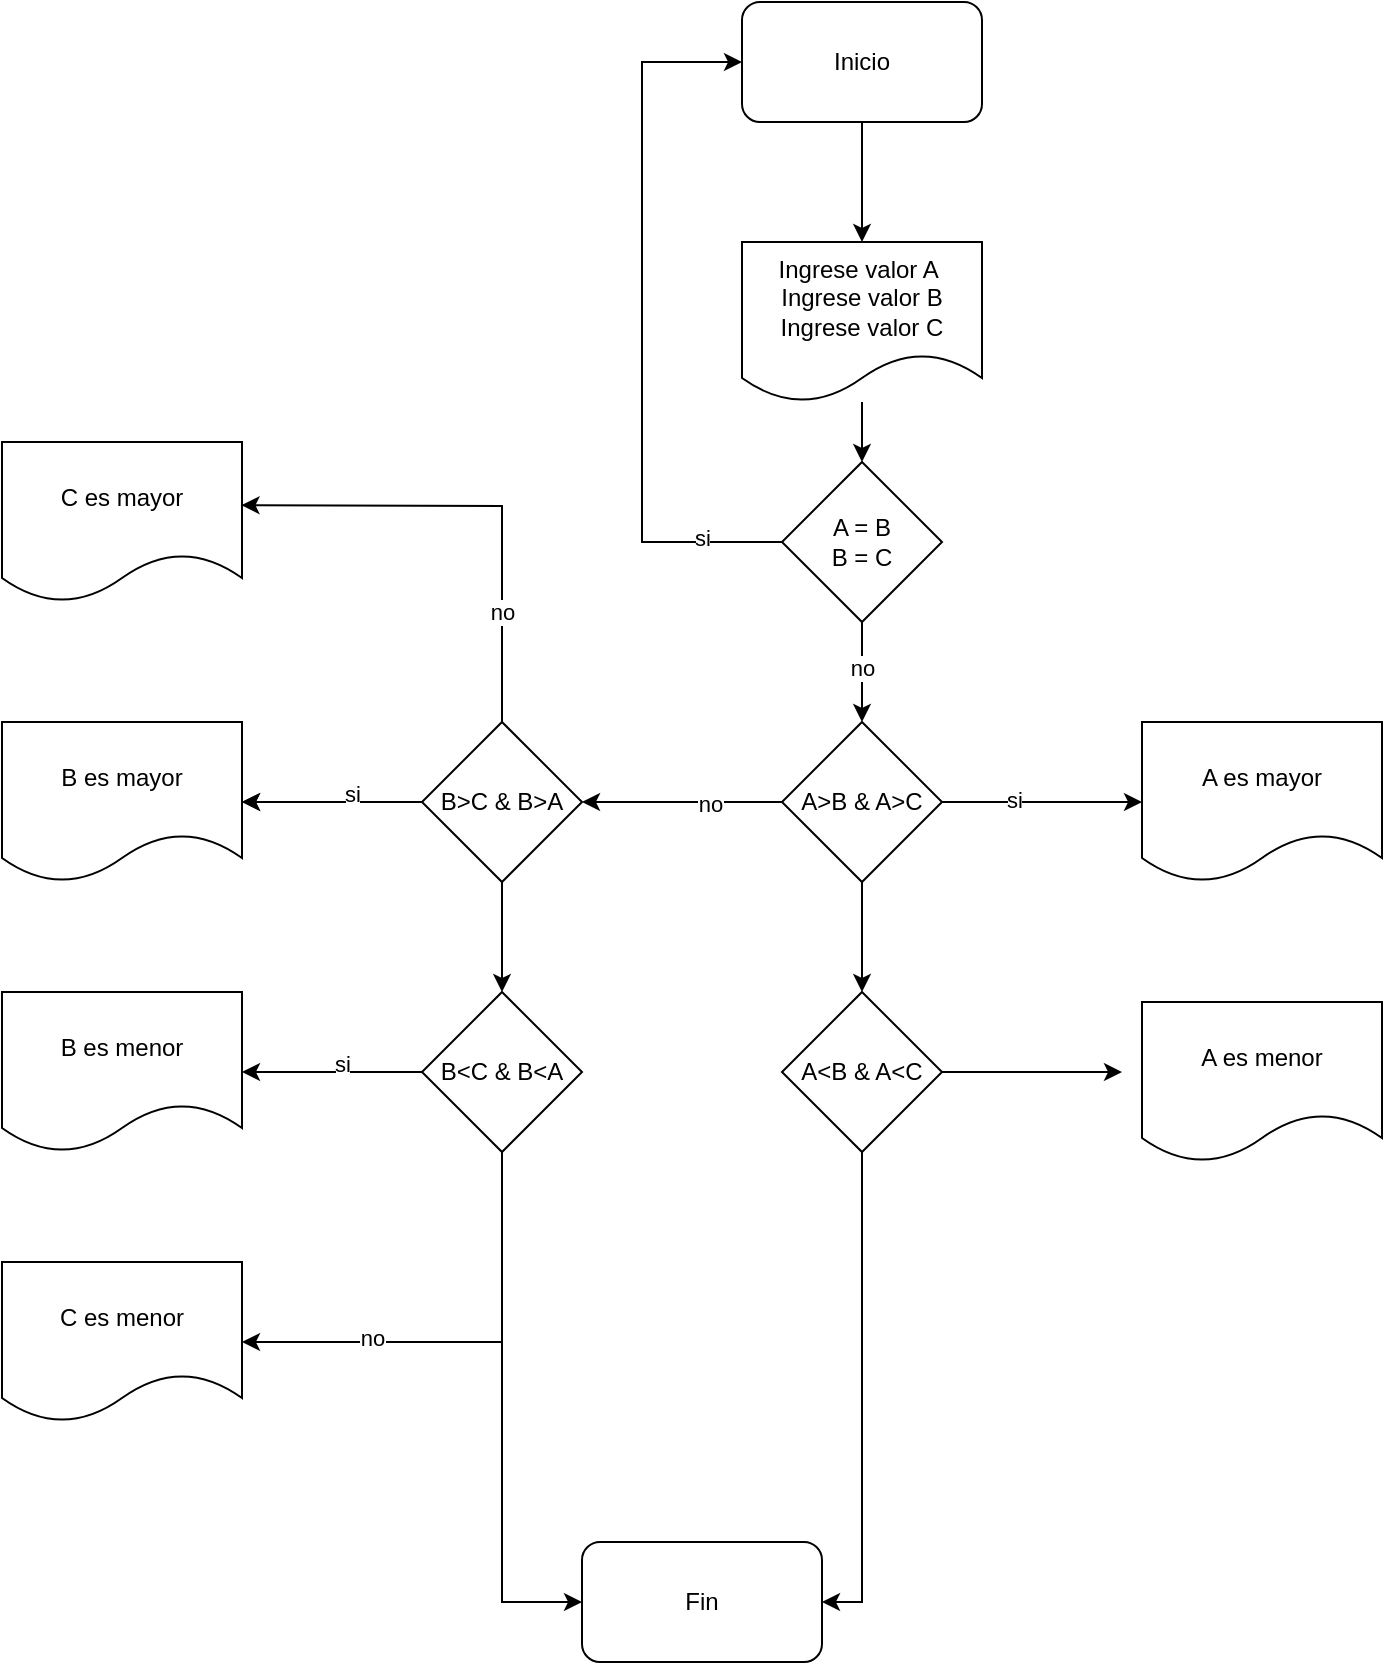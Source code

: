 <mxfile version="24.4.13" type="device">
  <diagram name="Página-1" id="E98lCQYxj7oxe0HKoG6b">
    <mxGraphModel dx="2680" dy="802" grid="1" gridSize="10" guides="1" tooltips="1" connect="1" arrows="1" fold="1" page="1" pageScale="1" pageWidth="827" pageHeight="1169" math="0" shadow="0">
      <root>
        <mxCell id="0" />
        <mxCell id="1" parent="0" />
        <mxCell id="Xc_M2AaOlMVjoZl0VrPC-4" style="edgeStyle=orthogonalEdgeStyle;rounded=0;orthogonalLoop=1;jettySize=auto;html=1;entryX=0.5;entryY=0;entryDx=0;entryDy=0;" edge="1" parent="1" source="Xc_M2AaOlMVjoZl0VrPC-2">
          <mxGeometry relative="1" as="geometry">
            <mxPoint x="110" y="170" as="targetPoint" />
          </mxGeometry>
        </mxCell>
        <mxCell id="Xc_M2AaOlMVjoZl0VrPC-2" value="Inicio" style="rounded=1;whiteSpace=wrap;html=1;" vertex="1" parent="1">
          <mxGeometry x="50" y="50" width="120" height="60" as="geometry" />
        </mxCell>
        <mxCell id="Xc_M2AaOlMVjoZl0VrPC-7" value="" style="edgeStyle=orthogonalEdgeStyle;rounded=0;orthogonalLoop=1;jettySize=auto;html=1;" edge="1" parent="1" source="Xc_M2AaOlMVjoZl0VrPC-5">
          <mxGeometry relative="1" as="geometry">
            <mxPoint x="110" y="280" as="targetPoint" />
          </mxGeometry>
        </mxCell>
        <mxCell id="Xc_M2AaOlMVjoZl0VrPC-5" value="Ingrese valor A&amp;nbsp;&lt;div&gt;Ingrese valor B&lt;/div&gt;&lt;div&gt;Ingrese valor C&lt;/div&gt;" style="shape=document;whiteSpace=wrap;html=1;boundedLbl=1;" vertex="1" parent="1">
          <mxGeometry x="50" y="170" width="120" height="80" as="geometry" />
        </mxCell>
        <mxCell id="Xc_M2AaOlMVjoZl0VrPC-32" style="edgeStyle=orthogonalEdgeStyle;rounded=0;orthogonalLoop=1;jettySize=auto;html=1;" edge="1" parent="1" source="Xc_M2AaOlMVjoZl0VrPC-9" target="Xc_M2AaOlMVjoZl0VrPC-13">
          <mxGeometry relative="1" as="geometry" />
        </mxCell>
        <mxCell id="Xc_M2AaOlMVjoZl0VrPC-33" value="no" style="edgeLabel;html=1;align=center;verticalAlign=middle;resizable=0;points=[];" vertex="1" connectable="0" parent="Xc_M2AaOlMVjoZl0VrPC-32">
          <mxGeometry x="-0.08" relative="1" as="geometry">
            <mxPoint as="offset" />
          </mxGeometry>
        </mxCell>
        <mxCell id="Xc_M2AaOlMVjoZl0VrPC-9" value="A = B&lt;br&gt;B = C" style="rhombus;whiteSpace=wrap;html=1;" vertex="1" parent="1">
          <mxGeometry x="70" y="280" width="80" height="80" as="geometry" />
        </mxCell>
        <mxCell id="Xc_M2AaOlMVjoZl0VrPC-16" style="edgeStyle=orthogonalEdgeStyle;rounded=0;orthogonalLoop=1;jettySize=auto;html=1;entryX=0;entryY=0.5;entryDx=0;entryDy=0;" edge="1" parent="1" source="Xc_M2AaOlMVjoZl0VrPC-13" target="Xc_M2AaOlMVjoZl0VrPC-15">
          <mxGeometry relative="1" as="geometry" />
        </mxCell>
        <mxCell id="Xc_M2AaOlMVjoZl0VrPC-17" value="si" style="edgeLabel;html=1;align=center;verticalAlign=middle;resizable=0;points=[];" vertex="1" connectable="0" parent="Xc_M2AaOlMVjoZl0VrPC-16">
          <mxGeometry x="-0.28" y="1" relative="1" as="geometry">
            <mxPoint as="offset" />
          </mxGeometry>
        </mxCell>
        <mxCell id="Xc_M2AaOlMVjoZl0VrPC-19" style="edgeStyle=orthogonalEdgeStyle;rounded=0;orthogonalLoop=1;jettySize=auto;html=1;entryX=1;entryY=0.5;entryDx=0;entryDy=0;" edge="1" parent="1" source="Xc_M2AaOlMVjoZl0VrPC-13" target="Xc_M2AaOlMVjoZl0VrPC-18">
          <mxGeometry relative="1" as="geometry" />
        </mxCell>
        <mxCell id="Xc_M2AaOlMVjoZl0VrPC-20" value="no" style="edgeLabel;html=1;align=center;verticalAlign=middle;resizable=0;points=[];" vertex="1" connectable="0" parent="Xc_M2AaOlMVjoZl0VrPC-19">
          <mxGeometry x="-0.28" y="1" relative="1" as="geometry">
            <mxPoint as="offset" />
          </mxGeometry>
        </mxCell>
        <mxCell id="Xc_M2AaOlMVjoZl0VrPC-35" style="edgeStyle=orthogonalEdgeStyle;rounded=0;orthogonalLoop=1;jettySize=auto;html=1;entryX=0.5;entryY=0;entryDx=0;entryDy=0;" edge="1" parent="1" source="Xc_M2AaOlMVjoZl0VrPC-13" target="Xc_M2AaOlMVjoZl0VrPC-34">
          <mxGeometry relative="1" as="geometry" />
        </mxCell>
        <mxCell id="Xc_M2AaOlMVjoZl0VrPC-13" value="A&amp;gt;B &amp;amp; A&amp;gt;C" style="rhombus;whiteSpace=wrap;html=1;" vertex="1" parent="1">
          <mxGeometry x="70" y="410" width="80" height="80" as="geometry" />
        </mxCell>
        <mxCell id="Xc_M2AaOlMVjoZl0VrPC-15" value="A es mayor" style="shape=document;whiteSpace=wrap;html=1;boundedLbl=1;" vertex="1" parent="1">
          <mxGeometry x="250" y="410" width="120" height="80" as="geometry" />
        </mxCell>
        <mxCell id="Xc_M2AaOlMVjoZl0VrPC-22" style="edgeStyle=orthogonalEdgeStyle;rounded=0;orthogonalLoop=1;jettySize=auto;html=1;entryX=1;entryY=0.5;entryDx=0;entryDy=0;" edge="1" parent="1" source="Xc_M2AaOlMVjoZl0VrPC-18" target="Xc_M2AaOlMVjoZl0VrPC-21">
          <mxGeometry relative="1" as="geometry" />
        </mxCell>
        <mxCell id="Xc_M2AaOlMVjoZl0VrPC-40" style="edgeStyle=orthogonalEdgeStyle;rounded=0;orthogonalLoop=1;jettySize=auto;html=1;" edge="1" parent="1" source="Xc_M2AaOlMVjoZl0VrPC-18" target="Xc_M2AaOlMVjoZl0VrPC-39">
          <mxGeometry relative="1" as="geometry" />
        </mxCell>
        <mxCell id="Xc_M2AaOlMVjoZl0VrPC-50" value="" style="edgeStyle=orthogonalEdgeStyle;rounded=0;orthogonalLoop=1;jettySize=auto;html=1;" edge="1" parent="1" source="Xc_M2AaOlMVjoZl0VrPC-18" target="Xc_M2AaOlMVjoZl0VrPC-21">
          <mxGeometry relative="1" as="geometry" />
        </mxCell>
        <mxCell id="Xc_M2AaOlMVjoZl0VrPC-51" value="si" style="edgeLabel;html=1;align=center;verticalAlign=middle;resizable=0;points=[];" vertex="1" connectable="0" parent="Xc_M2AaOlMVjoZl0VrPC-50">
          <mxGeometry x="-0.222" y="-4" relative="1" as="geometry">
            <mxPoint as="offset" />
          </mxGeometry>
        </mxCell>
        <mxCell id="Xc_M2AaOlMVjoZl0VrPC-18" value="B&amp;gt;C &amp;amp; B&amp;gt;A" style="rhombus;whiteSpace=wrap;html=1;" vertex="1" parent="1">
          <mxGeometry x="-110" y="410" width="80" height="80" as="geometry" />
        </mxCell>
        <mxCell id="Xc_M2AaOlMVjoZl0VrPC-21" value="B es mayor" style="shape=document;whiteSpace=wrap;html=1;boundedLbl=1;" vertex="1" parent="1">
          <mxGeometry x="-320" y="410" width="120" height="80" as="geometry" />
        </mxCell>
        <mxCell id="Xc_M2AaOlMVjoZl0VrPC-23" value="C es mayor" style="shape=document;whiteSpace=wrap;html=1;boundedLbl=1;" vertex="1" parent="1">
          <mxGeometry x="-320" y="270" width="120" height="80" as="geometry" />
        </mxCell>
        <mxCell id="Xc_M2AaOlMVjoZl0VrPC-27" value="" style="endArrow=classic;html=1;rounded=0;exitX=0;exitY=0.5;exitDx=0;exitDy=0;entryX=0;entryY=0.5;entryDx=0;entryDy=0;" edge="1" parent="1" source="Xc_M2AaOlMVjoZl0VrPC-9" target="Xc_M2AaOlMVjoZl0VrPC-2">
          <mxGeometry width="50" height="50" relative="1" as="geometry">
            <mxPoint x="110" y="280" as="sourcePoint" />
            <mxPoint x="160" y="230" as="targetPoint" />
            <Array as="points">
              <mxPoint y="320" />
              <mxPoint y="80" />
            </Array>
          </mxGeometry>
        </mxCell>
        <mxCell id="Xc_M2AaOlMVjoZl0VrPC-28" value="si" style="edgeLabel;html=1;align=center;verticalAlign=middle;resizable=0;points=[];" vertex="1" connectable="0" parent="Xc_M2AaOlMVjoZl0VrPC-27">
          <mxGeometry x="-0.778" y="-2" relative="1" as="geometry">
            <mxPoint as="offset" />
          </mxGeometry>
        </mxCell>
        <mxCell id="Xc_M2AaOlMVjoZl0VrPC-38" style="edgeStyle=orthogonalEdgeStyle;rounded=0;orthogonalLoop=1;jettySize=auto;html=1;" edge="1" parent="1" source="Xc_M2AaOlMVjoZl0VrPC-34">
          <mxGeometry relative="1" as="geometry">
            <mxPoint x="240" y="585" as="targetPoint" />
          </mxGeometry>
        </mxCell>
        <mxCell id="Xc_M2AaOlMVjoZl0VrPC-48" style="edgeStyle=orthogonalEdgeStyle;rounded=0;orthogonalLoop=1;jettySize=auto;html=1;entryX=1;entryY=0.5;entryDx=0;entryDy=0;" edge="1" parent="1" source="Xc_M2AaOlMVjoZl0VrPC-34" target="Xc_M2AaOlMVjoZl0VrPC-47">
          <mxGeometry relative="1" as="geometry" />
        </mxCell>
        <mxCell id="Xc_M2AaOlMVjoZl0VrPC-34" value="A&amp;lt;B &amp;amp; A&amp;lt;C" style="rhombus;whiteSpace=wrap;html=1;" vertex="1" parent="1">
          <mxGeometry x="70" y="545" width="80" height="80" as="geometry" />
        </mxCell>
        <mxCell id="Xc_M2AaOlMVjoZl0VrPC-36" value="A es menor" style="shape=document;whiteSpace=wrap;html=1;boundedLbl=1;" vertex="1" parent="1">
          <mxGeometry x="250" y="550" width="120" height="80" as="geometry" />
        </mxCell>
        <mxCell id="Xc_M2AaOlMVjoZl0VrPC-42" style="edgeStyle=orthogonalEdgeStyle;rounded=0;orthogonalLoop=1;jettySize=auto;html=1;entryX=1;entryY=0.5;entryDx=0;entryDy=0;" edge="1" parent="1" source="Xc_M2AaOlMVjoZl0VrPC-39" target="Xc_M2AaOlMVjoZl0VrPC-41">
          <mxGeometry relative="1" as="geometry" />
        </mxCell>
        <mxCell id="Xc_M2AaOlMVjoZl0VrPC-53" value="si" style="edgeLabel;html=1;align=center;verticalAlign=middle;resizable=0;points=[];" vertex="1" connectable="0" parent="Xc_M2AaOlMVjoZl0VrPC-42">
          <mxGeometry x="-0.111" y="-4" relative="1" as="geometry">
            <mxPoint as="offset" />
          </mxGeometry>
        </mxCell>
        <mxCell id="Xc_M2AaOlMVjoZl0VrPC-46" style="edgeStyle=orthogonalEdgeStyle;rounded=0;orthogonalLoop=1;jettySize=auto;html=1;entryX=1;entryY=0.5;entryDx=0;entryDy=0;" edge="1" parent="1" source="Xc_M2AaOlMVjoZl0VrPC-39" target="Xc_M2AaOlMVjoZl0VrPC-45">
          <mxGeometry relative="1" as="geometry">
            <Array as="points">
              <mxPoint x="-70" y="720" />
            </Array>
          </mxGeometry>
        </mxCell>
        <mxCell id="Xc_M2AaOlMVjoZl0VrPC-54" value="no" style="edgeLabel;html=1;align=center;verticalAlign=middle;resizable=0;points=[];" vertex="1" connectable="0" parent="Xc_M2AaOlMVjoZl0VrPC-46">
          <mxGeometry x="0.422" y="-2" relative="1" as="geometry">
            <mxPoint as="offset" />
          </mxGeometry>
        </mxCell>
        <mxCell id="Xc_M2AaOlMVjoZl0VrPC-49" style="edgeStyle=orthogonalEdgeStyle;rounded=0;orthogonalLoop=1;jettySize=auto;html=1;entryX=0;entryY=0.5;entryDx=0;entryDy=0;" edge="1" parent="1" source="Xc_M2AaOlMVjoZl0VrPC-39" target="Xc_M2AaOlMVjoZl0VrPC-47">
          <mxGeometry relative="1" as="geometry" />
        </mxCell>
        <mxCell id="Xc_M2AaOlMVjoZl0VrPC-39" value="B&amp;lt;C &amp;amp; B&amp;lt;A" style="rhombus;whiteSpace=wrap;html=1;" vertex="1" parent="1">
          <mxGeometry x="-110" y="545" width="80" height="80" as="geometry" />
        </mxCell>
        <mxCell id="Xc_M2AaOlMVjoZl0VrPC-41" value="B es menor" style="shape=document;whiteSpace=wrap;html=1;boundedLbl=1;" vertex="1" parent="1">
          <mxGeometry x="-320" y="545" width="120" height="80" as="geometry" />
        </mxCell>
        <mxCell id="Xc_M2AaOlMVjoZl0VrPC-43" value="" style="endArrow=classic;html=1;rounded=0;exitX=0.5;exitY=0;exitDx=0;exitDy=0;entryX=0.998;entryY=0.395;entryDx=0;entryDy=0;entryPerimeter=0;" edge="1" parent="1" source="Xc_M2AaOlMVjoZl0VrPC-18" target="Xc_M2AaOlMVjoZl0VrPC-23">
          <mxGeometry width="50" height="50" relative="1" as="geometry">
            <mxPoint x="60" y="510" as="sourcePoint" />
            <mxPoint x="110" y="460" as="targetPoint" />
            <Array as="points">
              <mxPoint x="-70" y="302" />
            </Array>
          </mxGeometry>
        </mxCell>
        <mxCell id="Xc_M2AaOlMVjoZl0VrPC-52" value="no" style="edgeLabel;html=1;align=center;verticalAlign=middle;resizable=0;points=[];" vertex="1" connectable="0" parent="Xc_M2AaOlMVjoZl0VrPC-43">
          <mxGeometry x="-0.535" relative="1" as="geometry">
            <mxPoint as="offset" />
          </mxGeometry>
        </mxCell>
        <mxCell id="Xc_M2AaOlMVjoZl0VrPC-45" value="C es menor" style="shape=document;whiteSpace=wrap;html=1;boundedLbl=1;" vertex="1" parent="1">
          <mxGeometry x="-320" y="680" width="120" height="80" as="geometry" />
        </mxCell>
        <mxCell id="Xc_M2AaOlMVjoZl0VrPC-47" value="Fin" style="rounded=1;whiteSpace=wrap;html=1;" vertex="1" parent="1">
          <mxGeometry x="-30" y="820" width="120" height="60" as="geometry" />
        </mxCell>
      </root>
    </mxGraphModel>
  </diagram>
</mxfile>
